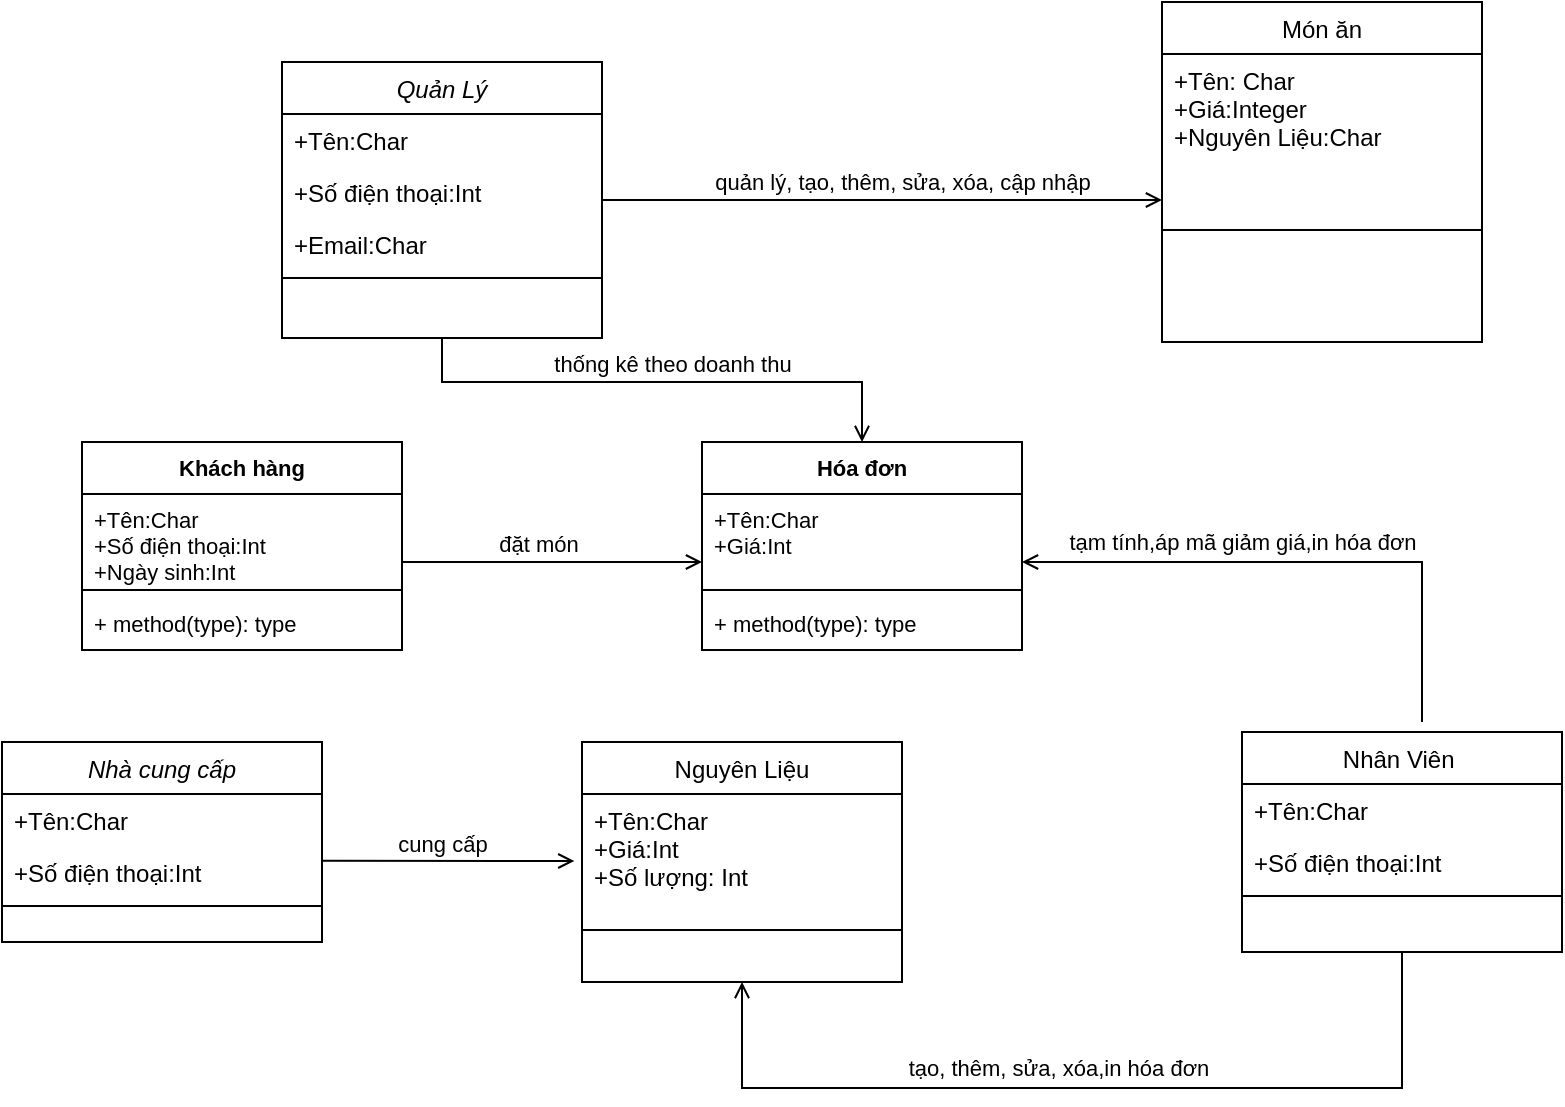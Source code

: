 <mxfile version="17.4.6" type="github">
  <diagram id="C5RBs43oDa-KdzZeNtuy" name="Page-1">
    <mxGraphModel dx="1102" dy="662" grid="1" gridSize="10" guides="1" tooltips="1" connect="1" arrows="1" fold="1" page="1" pageScale="1" pageWidth="827" pageHeight="1169" math="0" shadow="0">
      <root>
        <mxCell id="WIyWlLk6GJQsqaUBKTNV-0" />
        <mxCell id="WIyWlLk6GJQsqaUBKTNV-1" parent="WIyWlLk6GJQsqaUBKTNV-0" />
        <mxCell id="zkfFHV4jXpPFQw0GAbJ--0" value="Quản Lý" style="swimlane;fontStyle=2;align=center;verticalAlign=top;childLayout=stackLayout;horizontal=1;startSize=26;horizontalStack=0;resizeParent=1;resizeLast=0;collapsible=1;marginBottom=0;rounded=0;shadow=0;strokeWidth=1;" parent="WIyWlLk6GJQsqaUBKTNV-1" vertex="1">
          <mxGeometry x="160" y="70" width="160" height="138" as="geometry">
            <mxRectangle x="230" y="140" width="160" height="26" as="alternateBounds" />
          </mxGeometry>
        </mxCell>
        <mxCell id="zkfFHV4jXpPFQw0GAbJ--1" value="+Tên:Char" style="text;align=left;verticalAlign=top;spacingLeft=4;spacingRight=4;overflow=hidden;rotatable=0;points=[[0,0.5],[1,0.5]];portConstraint=eastwest;" parent="zkfFHV4jXpPFQw0GAbJ--0" vertex="1">
          <mxGeometry y="26" width="160" height="26" as="geometry" />
        </mxCell>
        <mxCell id="zkfFHV4jXpPFQw0GAbJ--2" value="+Số điện thoại:Int" style="text;align=left;verticalAlign=top;spacingLeft=4;spacingRight=4;overflow=hidden;rotatable=0;points=[[0,0.5],[1,0.5]];portConstraint=eastwest;rounded=0;shadow=0;html=0;" parent="zkfFHV4jXpPFQw0GAbJ--0" vertex="1">
          <mxGeometry y="52" width="160" height="26" as="geometry" />
        </mxCell>
        <mxCell id="zkfFHV4jXpPFQw0GAbJ--3" value="+Email:Char" style="text;align=left;verticalAlign=top;spacingLeft=4;spacingRight=4;overflow=hidden;rotatable=0;points=[[0,0.5],[1,0.5]];portConstraint=eastwest;rounded=0;shadow=0;html=0;" parent="zkfFHV4jXpPFQw0GAbJ--0" vertex="1">
          <mxGeometry y="78" width="160" height="26" as="geometry" />
        </mxCell>
        <mxCell id="zkfFHV4jXpPFQw0GAbJ--4" value="" style="line;html=1;strokeWidth=1;align=left;verticalAlign=middle;spacingTop=-1;spacingLeft=3;spacingRight=3;rotatable=0;labelPosition=right;points=[];portConstraint=eastwest;" parent="zkfFHV4jXpPFQw0GAbJ--0" vertex="1">
          <mxGeometry y="104" width="160" height="8" as="geometry" />
        </mxCell>
        <mxCell id="zkfFHV4jXpPFQw0GAbJ--6" value="Nhân Viên &#xa;" style="swimlane;fontStyle=0;align=center;verticalAlign=top;childLayout=stackLayout;horizontal=1;startSize=26;horizontalStack=0;resizeParent=1;resizeLast=0;collapsible=1;marginBottom=0;rounded=0;shadow=0;strokeWidth=1;" parent="WIyWlLk6GJQsqaUBKTNV-1" vertex="1">
          <mxGeometry x="640" y="405" width="160" height="110" as="geometry">
            <mxRectangle x="130" y="380" width="160" height="26" as="alternateBounds" />
          </mxGeometry>
        </mxCell>
        <mxCell id="zkfFHV4jXpPFQw0GAbJ--7" value="+Tên:Char" style="text;align=left;verticalAlign=top;spacingLeft=4;spacingRight=4;overflow=hidden;rotatable=0;points=[[0,0.5],[1,0.5]];portConstraint=eastwest;" parent="zkfFHV4jXpPFQw0GAbJ--6" vertex="1">
          <mxGeometry y="26" width="160" height="26" as="geometry" />
        </mxCell>
        <mxCell id="zkfFHV4jXpPFQw0GAbJ--8" value="+Số điện thoại:Int" style="text;align=left;verticalAlign=top;spacingLeft=4;spacingRight=4;overflow=hidden;rotatable=0;points=[[0,0.5],[1,0.5]];portConstraint=eastwest;rounded=0;shadow=0;html=0;" parent="zkfFHV4jXpPFQw0GAbJ--6" vertex="1">
          <mxGeometry y="52" width="160" height="26" as="geometry" />
        </mxCell>
        <mxCell id="zkfFHV4jXpPFQw0GAbJ--9" value="" style="line;html=1;strokeWidth=1;align=left;verticalAlign=middle;spacingTop=-1;spacingLeft=3;spacingRight=3;rotatable=0;labelPosition=right;points=[];portConstraint=eastwest;" parent="zkfFHV4jXpPFQw0GAbJ--6" vertex="1">
          <mxGeometry y="78" width="160" height="8" as="geometry" />
        </mxCell>
        <mxCell id="zkfFHV4jXpPFQw0GAbJ--13" value="Nguyên Liệu" style="swimlane;fontStyle=0;align=center;verticalAlign=top;childLayout=stackLayout;horizontal=1;startSize=26;horizontalStack=0;resizeParent=1;resizeLast=0;collapsible=1;marginBottom=0;rounded=0;shadow=0;strokeWidth=1;" parent="WIyWlLk6GJQsqaUBKTNV-1" vertex="1">
          <mxGeometry x="310" y="410" width="160" height="120" as="geometry">
            <mxRectangle x="340" y="380" width="170" height="26" as="alternateBounds" />
          </mxGeometry>
        </mxCell>
        <mxCell id="zkfFHV4jXpPFQw0GAbJ--14" value="+Tên:Char&#xa;+Giá:Int&#xa;+Số lượng: Int" style="text;align=left;verticalAlign=top;spacingLeft=4;spacingRight=4;overflow=hidden;rotatable=0;points=[[0,0.5],[1,0.5]];portConstraint=eastwest;" parent="zkfFHV4jXpPFQw0GAbJ--13" vertex="1">
          <mxGeometry y="26" width="160" height="54" as="geometry" />
        </mxCell>
        <mxCell id="zkfFHV4jXpPFQw0GAbJ--15" value="" style="line;html=1;strokeWidth=1;align=left;verticalAlign=middle;spacingTop=-1;spacingLeft=3;spacingRight=3;rotatable=0;labelPosition=right;points=[];portConstraint=eastwest;" parent="zkfFHV4jXpPFQw0GAbJ--13" vertex="1">
          <mxGeometry y="80" width="160" height="28" as="geometry" />
        </mxCell>
        <mxCell id="2_ZAel9p3WhtuxYIicwM-6" value="" style="endArrow=open;shadow=0;strokeWidth=1;rounded=0;endFill=1;edgeStyle=elbowEdgeStyle;elbow=vertical;exitX=0.5;exitY=1;exitDx=0;exitDy=0;" edge="1" parent="zkfFHV4jXpPFQw0GAbJ--13" source="zkfFHV4jXpPFQw0GAbJ--6">
          <mxGeometry x="0.5" y="41" relative="1" as="geometry">
            <mxPoint x="400" y="80" as="sourcePoint" />
            <mxPoint x="80" y="120" as="targetPoint" />
            <mxPoint x="-40" y="32" as="offset" />
            <Array as="points">
              <mxPoint x="260" y="173" />
            </Array>
          </mxGeometry>
        </mxCell>
        <mxCell id="2_ZAel9p3WhtuxYIicwM-7" value="" style="resizable=0;align=left;verticalAlign=bottom;labelBackgroundColor=none;fontSize=12;" connectable="0" vertex="1" parent="2_ZAel9p3WhtuxYIicwM-6">
          <mxGeometry x="-1" relative="1" as="geometry">
            <mxPoint y="4" as="offset" />
          </mxGeometry>
        </mxCell>
        <mxCell id="2_ZAel9p3WhtuxYIicwM-8" value="" style="resizable=0;align=right;verticalAlign=bottom;labelBackgroundColor=none;fontSize=12;" connectable="0" vertex="1" parent="2_ZAel9p3WhtuxYIicwM-6">
          <mxGeometry x="1" relative="1" as="geometry">
            <mxPoint x="-7" y="4" as="offset" />
          </mxGeometry>
        </mxCell>
        <mxCell id="2_ZAel9p3WhtuxYIicwM-9" value="&lt;span class=&quot;fontstyle21&quot;&gt;&lt;span style=&quot;line-height: 115%&quot;&gt;&lt;font style=&quot;font-size: 11px&quot;&gt;tạo, thêm, sửa, xóa,in hóa đơn&lt;/font&gt;&lt;/span&gt;&lt;/span&gt;" style="text;html=1;resizable=0;points=[];;align=center;verticalAlign=middle;labelBackgroundColor=none;rounded=0;shadow=0;strokeWidth=1;fontSize=12;" vertex="1" connectable="0" parent="2_ZAel9p3WhtuxYIicwM-6">
          <mxGeometry x="0.5" y="49" relative="1" as="geometry">
            <mxPoint x="98" y="-59" as="offset" />
          </mxGeometry>
        </mxCell>
        <mxCell id="zkfFHV4jXpPFQw0GAbJ--17" value="Món ăn" style="swimlane;fontStyle=0;align=center;verticalAlign=top;childLayout=stackLayout;horizontal=1;startSize=26;horizontalStack=0;resizeParent=1;resizeLast=0;collapsible=1;marginBottom=0;rounded=0;shadow=0;strokeWidth=1;" parent="WIyWlLk6GJQsqaUBKTNV-1" vertex="1">
          <mxGeometry x="600" y="40" width="160" height="170" as="geometry">
            <mxRectangle x="550" y="140" width="160" height="26" as="alternateBounds" />
          </mxGeometry>
        </mxCell>
        <mxCell id="zkfFHV4jXpPFQw0GAbJ--18" value="+Tên: Char&#xa;+Giá:Integer&#xa;+Nguyên Liệu:Char" style="text;align=left;verticalAlign=top;spacingLeft=4;spacingRight=4;overflow=hidden;rotatable=0;points=[[0,0.5],[1,0.5]];portConstraint=eastwest;" parent="zkfFHV4jXpPFQw0GAbJ--17" vertex="1">
          <mxGeometry y="26" width="160" height="84" as="geometry" />
        </mxCell>
        <mxCell id="zkfFHV4jXpPFQw0GAbJ--23" value="" style="line;html=1;strokeWidth=1;align=left;verticalAlign=middle;spacingTop=-1;spacingLeft=3;spacingRight=3;rotatable=0;labelPosition=right;points=[];portConstraint=eastwest;" parent="zkfFHV4jXpPFQw0GAbJ--17" vertex="1">
          <mxGeometry y="110" width="160" height="8" as="geometry" />
        </mxCell>
        <mxCell id="zkfFHV4jXpPFQw0GAbJ--26" value="" style="endArrow=open;shadow=0;strokeWidth=1;rounded=0;endFill=1;edgeStyle=elbowEdgeStyle;elbow=vertical;" parent="WIyWlLk6GJQsqaUBKTNV-1" source="zkfFHV4jXpPFQw0GAbJ--0" target="zkfFHV4jXpPFQw0GAbJ--17" edge="1">
          <mxGeometry x="0.5" y="41" relative="1" as="geometry">
            <mxPoint x="380" y="192" as="sourcePoint" />
            <mxPoint x="540" y="192" as="targetPoint" />
            <mxPoint x="-40" y="32" as="offset" />
          </mxGeometry>
        </mxCell>
        <mxCell id="zkfFHV4jXpPFQw0GAbJ--27" value="" style="resizable=0;align=left;verticalAlign=bottom;labelBackgroundColor=none;fontSize=12;" parent="zkfFHV4jXpPFQw0GAbJ--26" connectable="0" vertex="1">
          <mxGeometry x="-1" relative="1" as="geometry">
            <mxPoint y="4" as="offset" />
          </mxGeometry>
        </mxCell>
        <mxCell id="zkfFHV4jXpPFQw0GAbJ--28" value="" style="resizable=0;align=right;verticalAlign=bottom;labelBackgroundColor=none;fontSize=12;" parent="zkfFHV4jXpPFQw0GAbJ--26" connectable="0" vertex="1">
          <mxGeometry x="1" relative="1" as="geometry">
            <mxPoint x="-7" y="4" as="offset" />
          </mxGeometry>
        </mxCell>
        <mxCell id="zkfFHV4jXpPFQw0GAbJ--29" value="&lt;span class=&quot;fontstyle21&quot;&gt;&lt;span style=&quot;line-height: 115%&quot;&gt;&lt;font style=&quot;font-size: 11px&quot;&gt;quản lý, tạo, thêm, sửa, xóa, cập nhập&lt;/font&gt;&lt;/span&gt;&lt;/span&gt;" style="text;html=1;resizable=0;points=[];;align=center;verticalAlign=middle;labelBackgroundColor=none;rounded=0;shadow=0;strokeWidth=1;fontSize=12;" parent="zkfFHV4jXpPFQw0GAbJ--26" vertex="1" connectable="0">
          <mxGeometry x="0.5" y="49" relative="1" as="geometry">
            <mxPoint x="-60" y="40" as="offset" />
          </mxGeometry>
        </mxCell>
        <mxCell id="2_ZAel9p3WhtuxYIicwM-0" value="Nhà cung cấp" style="swimlane;fontStyle=2;align=center;verticalAlign=top;childLayout=stackLayout;horizontal=1;startSize=26;horizontalStack=0;resizeParent=1;resizeLast=0;collapsible=1;marginBottom=0;rounded=0;shadow=0;strokeWidth=1;" vertex="1" parent="WIyWlLk6GJQsqaUBKTNV-1">
          <mxGeometry x="20" y="410" width="160" height="100" as="geometry">
            <mxRectangle x="230" y="140" width="160" height="26" as="alternateBounds" />
          </mxGeometry>
        </mxCell>
        <mxCell id="2_ZAel9p3WhtuxYIicwM-1" value="+Tên:Char" style="text;align=left;verticalAlign=top;spacingLeft=4;spacingRight=4;overflow=hidden;rotatable=0;points=[[0,0.5],[1,0.5]];portConstraint=eastwest;" vertex="1" parent="2_ZAel9p3WhtuxYIicwM-0">
          <mxGeometry y="26" width="160" height="26" as="geometry" />
        </mxCell>
        <mxCell id="2_ZAel9p3WhtuxYIicwM-2" value="+Số điện thoại:Int" style="text;align=left;verticalAlign=top;spacingLeft=4;spacingRight=4;overflow=hidden;rotatable=0;points=[[0,0.5],[1,0.5]];portConstraint=eastwest;rounded=0;shadow=0;html=0;" vertex="1" parent="2_ZAel9p3WhtuxYIicwM-0">
          <mxGeometry y="52" width="160" height="26" as="geometry" />
        </mxCell>
        <mxCell id="2_ZAel9p3WhtuxYIicwM-4" value="" style="line;html=1;strokeWidth=1;align=left;verticalAlign=middle;spacingTop=-1;spacingLeft=3;spacingRight=3;rotatable=0;labelPosition=right;points=[];portConstraint=eastwest;" vertex="1" parent="2_ZAel9p3WhtuxYIicwM-0">
          <mxGeometry y="78" width="160" height="8" as="geometry" />
        </mxCell>
        <mxCell id="2_ZAel9p3WhtuxYIicwM-10" value="" style="endArrow=open;shadow=0;strokeWidth=1;rounded=0;endFill=1;edgeStyle=elbowEdgeStyle;elbow=vertical;exitX=1.024;exitY=0.285;exitDx=0;exitDy=0;exitPerimeter=0;" edge="1" parent="WIyWlLk6GJQsqaUBKTNV-1">
          <mxGeometry x="0.5" y="41" relative="1" as="geometry">
            <mxPoint x="180.0" y="469.41" as="sourcePoint" />
            <mxPoint x="306.16" y="470" as="targetPoint" />
            <mxPoint x="-40" y="32" as="offset" />
          </mxGeometry>
        </mxCell>
        <mxCell id="2_ZAel9p3WhtuxYIicwM-11" value="" style="resizable=0;align=left;verticalAlign=bottom;labelBackgroundColor=none;fontSize=12;" connectable="0" vertex="1" parent="2_ZAel9p3WhtuxYIicwM-10">
          <mxGeometry x="-1" relative="1" as="geometry">
            <mxPoint y="4" as="offset" />
          </mxGeometry>
        </mxCell>
        <mxCell id="2_ZAel9p3WhtuxYIicwM-12" value="" style="resizable=0;align=right;verticalAlign=bottom;labelBackgroundColor=none;fontSize=12;" connectable="0" vertex="1" parent="2_ZAel9p3WhtuxYIicwM-10">
          <mxGeometry x="1" relative="1" as="geometry">
            <mxPoint x="-7" y="4" as="offset" />
          </mxGeometry>
        </mxCell>
        <mxCell id="2_ZAel9p3WhtuxYIicwM-13" value="&lt;span style=&quot;font-size: 11px&quot;&gt;cung cấp&lt;/span&gt;" style="text;html=1;resizable=0;points=[];;align=center;verticalAlign=middle;labelBackgroundColor=none;rounded=0;shadow=0;strokeWidth=1;fontSize=12;" vertex="1" connectable="0" parent="2_ZAel9p3WhtuxYIicwM-10">
          <mxGeometry x="0.5" y="49" relative="1" as="geometry">
            <mxPoint x="-35" y="40" as="offset" />
          </mxGeometry>
        </mxCell>
        <mxCell id="2_ZAel9p3WhtuxYIicwM-14" value="Hóa đơn" style="swimlane;fontStyle=1;align=center;verticalAlign=top;childLayout=stackLayout;horizontal=1;startSize=26;horizontalStack=0;resizeParent=1;resizeParentMax=0;resizeLast=0;collapsible=1;marginBottom=0;fontSize=11;" vertex="1" parent="WIyWlLk6GJQsqaUBKTNV-1">
          <mxGeometry x="370" y="260" width="160" height="104" as="geometry" />
        </mxCell>
        <mxCell id="2_ZAel9p3WhtuxYIicwM-15" value="+Tên:Char&#xa;+Giá:Int&#xa;" style="text;strokeColor=none;fillColor=none;align=left;verticalAlign=top;spacingLeft=4;spacingRight=4;overflow=hidden;rotatable=0;points=[[0,0.5],[1,0.5]];portConstraint=eastwest;fontSize=11;" vertex="1" parent="2_ZAel9p3WhtuxYIicwM-14">
          <mxGeometry y="26" width="160" height="44" as="geometry" />
        </mxCell>
        <mxCell id="2_ZAel9p3WhtuxYIicwM-16" value="" style="line;strokeWidth=1;fillColor=none;align=left;verticalAlign=middle;spacingTop=-1;spacingLeft=3;spacingRight=3;rotatable=0;labelPosition=right;points=[];portConstraint=eastwest;fontSize=11;" vertex="1" parent="2_ZAel9p3WhtuxYIicwM-14">
          <mxGeometry y="70" width="160" height="8" as="geometry" />
        </mxCell>
        <mxCell id="2_ZAel9p3WhtuxYIicwM-17" value="+ method(type): type" style="text;strokeColor=none;fillColor=none;align=left;verticalAlign=top;spacingLeft=4;spacingRight=4;overflow=hidden;rotatable=0;points=[[0,0.5],[1,0.5]];portConstraint=eastwest;fontSize=11;" vertex="1" parent="2_ZAel9p3WhtuxYIicwM-14">
          <mxGeometry y="78" width="160" height="26" as="geometry" />
        </mxCell>
        <mxCell id="2_ZAel9p3WhtuxYIicwM-18" value="" style="endArrow=open;shadow=0;strokeWidth=1;rounded=0;endFill=1;edgeStyle=elbowEdgeStyle;elbow=vertical;" edge="1" parent="WIyWlLk6GJQsqaUBKTNV-1">
          <mxGeometry x="0.5" y="41" relative="1" as="geometry">
            <mxPoint x="730" y="400" as="sourcePoint" />
            <mxPoint x="530" y="320" as="targetPoint" />
            <mxPoint x="-40" y="32" as="offset" />
            <Array as="points">
              <mxPoint x="640" y="320" />
            </Array>
          </mxGeometry>
        </mxCell>
        <mxCell id="2_ZAel9p3WhtuxYIicwM-19" value="" style="resizable=0;align=left;verticalAlign=bottom;labelBackgroundColor=none;fontSize=12;" connectable="0" vertex="1" parent="2_ZAel9p3WhtuxYIicwM-18">
          <mxGeometry x="-1" relative="1" as="geometry">
            <mxPoint y="4" as="offset" />
          </mxGeometry>
        </mxCell>
        <mxCell id="2_ZAel9p3WhtuxYIicwM-20" value="" style="resizable=0;align=right;verticalAlign=bottom;labelBackgroundColor=none;fontSize=12;" connectable="0" vertex="1" parent="2_ZAel9p3WhtuxYIicwM-18">
          <mxGeometry x="1" relative="1" as="geometry">
            <mxPoint x="-7" y="4" as="offset" />
          </mxGeometry>
        </mxCell>
        <mxCell id="2_ZAel9p3WhtuxYIicwM-21" value="&lt;span style=&quot;font-size: 11px&quot;&gt;tạm tính,áp mã giảm giá,in hóa đơn&lt;br&gt;&lt;/span&gt;" style="text;html=1;resizable=0;points=[];;align=center;verticalAlign=middle;labelBackgroundColor=none;rounded=0;shadow=0;strokeWidth=1;fontSize=12;" vertex="1" connectable="0" parent="2_ZAel9p3WhtuxYIicwM-18">
          <mxGeometry x="0.5" y="49" relative="1" as="geometry">
            <mxPoint x="40" y="-59" as="offset" />
          </mxGeometry>
        </mxCell>
        <mxCell id="2_ZAel9p3WhtuxYIicwM-22" value="Khách hàng" style="swimlane;fontStyle=1;align=center;verticalAlign=top;childLayout=stackLayout;horizontal=1;startSize=26;horizontalStack=0;resizeParent=1;resizeParentMax=0;resizeLast=0;collapsible=1;marginBottom=0;fontSize=11;" vertex="1" parent="WIyWlLk6GJQsqaUBKTNV-1">
          <mxGeometry x="60" y="260" width="160" height="104" as="geometry" />
        </mxCell>
        <mxCell id="2_ZAel9p3WhtuxYIicwM-23" value="+Tên:Char&#xa;+Số điện thoại:Int&#xa;+Ngày sinh:Int" style="text;strokeColor=none;fillColor=none;align=left;verticalAlign=top;spacingLeft=4;spacingRight=4;overflow=hidden;rotatable=0;points=[[0,0.5],[1,0.5]];portConstraint=eastwest;fontSize=11;" vertex="1" parent="2_ZAel9p3WhtuxYIicwM-22">
          <mxGeometry y="26" width="160" height="44" as="geometry" />
        </mxCell>
        <mxCell id="2_ZAel9p3WhtuxYIicwM-24" value="" style="line;strokeWidth=1;fillColor=none;align=left;verticalAlign=middle;spacingTop=-1;spacingLeft=3;spacingRight=3;rotatable=0;labelPosition=right;points=[];portConstraint=eastwest;fontSize=11;" vertex="1" parent="2_ZAel9p3WhtuxYIicwM-22">
          <mxGeometry y="70" width="160" height="8" as="geometry" />
        </mxCell>
        <mxCell id="2_ZAel9p3WhtuxYIicwM-25" value="+ method(type): type" style="text;strokeColor=none;fillColor=none;align=left;verticalAlign=top;spacingLeft=4;spacingRight=4;overflow=hidden;rotatable=0;points=[[0,0.5],[1,0.5]];portConstraint=eastwest;fontSize=11;" vertex="1" parent="2_ZAel9p3WhtuxYIicwM-22">
          <mxGeometry y="78" width="160" height="26" as="geometry" />
        </mxCell>
        <mxCell id="2_ZAel9p3WhtuxYIicwM-26" value="" style="endArrow=open;shadow=0;strokeWidth=1;rounded=0;endFill=1;edgeStyle=elbowEdgeStyle;elbow=vertical;exitX=1;exitY=0.773;exitDx=0;exitDy=0;exitPerimeter=0;" edge="1" parent="WIyWlLk6GJQsqaUBKTNV-1" source="2_ZAel9p3WhtuxYIicwM-23">
          <mxGeometry x="0.5" y="41" relative="1" as="geometry">
            <mxPoint x="250" y="312" as="sourcePoint" />
            <mxPoint x="370" y="320" as="targetPoint" />
            <mxPoint x="-40" y="32" as="offset" />
            <Array as="points">
              <mxPoint x="340" y="320" />
              <mxPoint x="360" y="320" />
            </Array>
          </mxGeometry>
        </mxCell>
        <mxCell id="2_ZAel9p3WhtuxYIicwM-27" value="" style="resizable=0;align=left;verticalAlign=bottom;labelBackgroundColor=none;fontSize=12;" connectable="0" vertex="1" parent="2_ZAel9p3WhtuxYIicwM-26">
          <mxGeometry x="-1" relative="1" as="geometry">
            <mxPoint y="4" as="offset" />
          </mxGeometry>
        </mxCell>
        <mxCell id="2_ZAel9p3WhtuxYIicwM-28" value="" style="resizable=0;align=right;verticalAlign=bottom;labelBackgroundColor=none;fontSize=12;" connectable="0" vertex="1" parent="2_ZAel9p3WhtuxYIicwM-26">
          <mxGeometry x="1" relative="1" as="geometry">
            <mxPoint x="-7" y="4" as="offset" />
          </mxGeometry>
        </mxCell>
        <mxCell id="2_ZAel9p3WhtuxYIicwM-29" value="&lt;span style=&quot;font-size: 11px&quot;&gt;đặt món&lt;/span&gt;" style="text;html=1;resizable=0;points=[];;align=center;verticalAlign=middle;labelBackgroundColor=none;rounded=0;shadow=0;strokeWidth=1;fontSize=12;" vertex="1" connectable="0" parent="2_ZAel9p3WhtuxYIicwM-26">
          <mxGeometry x="0.5" y="49" relative="1" as="geometry">
            <mxPoint x="-45" y="40" as="offset" />
          </mxGeometry>
        </mxCell>
        <mxCell id="2_ZAel9p3WhtuxYIicwM-31" value="" style="endArrow=open;shadow=0;strokeWidth=1;rounded=0;endFill=1;edgeStyle=elbowEdgeStyle;elbow=vertical;exitX=0.5;exitY=1;exitDx=0;exitDy=0;entryX=0.5;entryY=0;entryDx=0;entryDy=0;" edge="1" parent="WIyWlLk6GJQsqaUBKTNV-1" source="zkfFHV4jXpPFQw0GAbJ--0" target="2_ZAel9p3WhtuxYIicwM-14">
          <mxGeometry x="0.5" y="41" relative="1" as="geometry">
            <mxPoint x="330.0" y="148.81" as="sourcePoint" />
            <mxPoint x="610" y="148.81" as="targetPoint" />
            <mxPoint x="-40" y="32" as="offset" />
            <Array as="points">
              <mxPoint x="440" y="230" />
              <mxPoint x="430" y="220" />
            </Array>
          </mxGeometry>
        </mxCell>
        <mxCell id="2_ZAel9p3WhtuxYIicwM-32" value="" style="resizable=0;align=left;verticalAlign=bottom;labelBackgroundColor=none;fontSize=12;" connectable="0" vertex="1" parent="2_ZAel9p3WhtuxYIicwM-31">
          <mxGeometry x="-1" relative="1" as="geometry">
            <mxPoint y="4" as="offset" />
          </mxGeometry>
        </mxCell>
        <mxCell id="2_ZAel9p3WhtuxYIicwM-33" value="" style="resizable=0;align=right;verticalAlign=bottom;labelBackgroundColor=none;fontSize=12;" connectable="0" vertex="1" parent="2_ZAel9p3WhtuxYIicwM-31">
          <mxGeometry x="1" relative="1" as="geometry">
            <mxPoint x="-7" y="4" as="offset" />
          </mxGeometry>
        </mxCell>
        <mxCell id="2_ZAel9p3WhtuxYIicwM-34" value="&lt;span style=&quot;font-size: 11px&quot;&gt;thống kê theo doanh thu&lt;/span&gt;" style="text;html=1;resizable=0;points=[];;align=center;verticalAlign=middle;labelBackgroundColor=none;rounded=0;shadow=0;strokeWidth=1;fontSize=12;" vertex="1" connectable="0" parent="2_ZAel9p3WhtuxYIicwM-31">
          <mxGeometry x="0.5" y="49" relative="1" as="geometry">
            <mxPoint x="-60" y="40" as="offset" />
          </mxGeometry>
        </mxCell>
      </root>
    </mxGraphModel>
  </diagram>
</mxfile>
